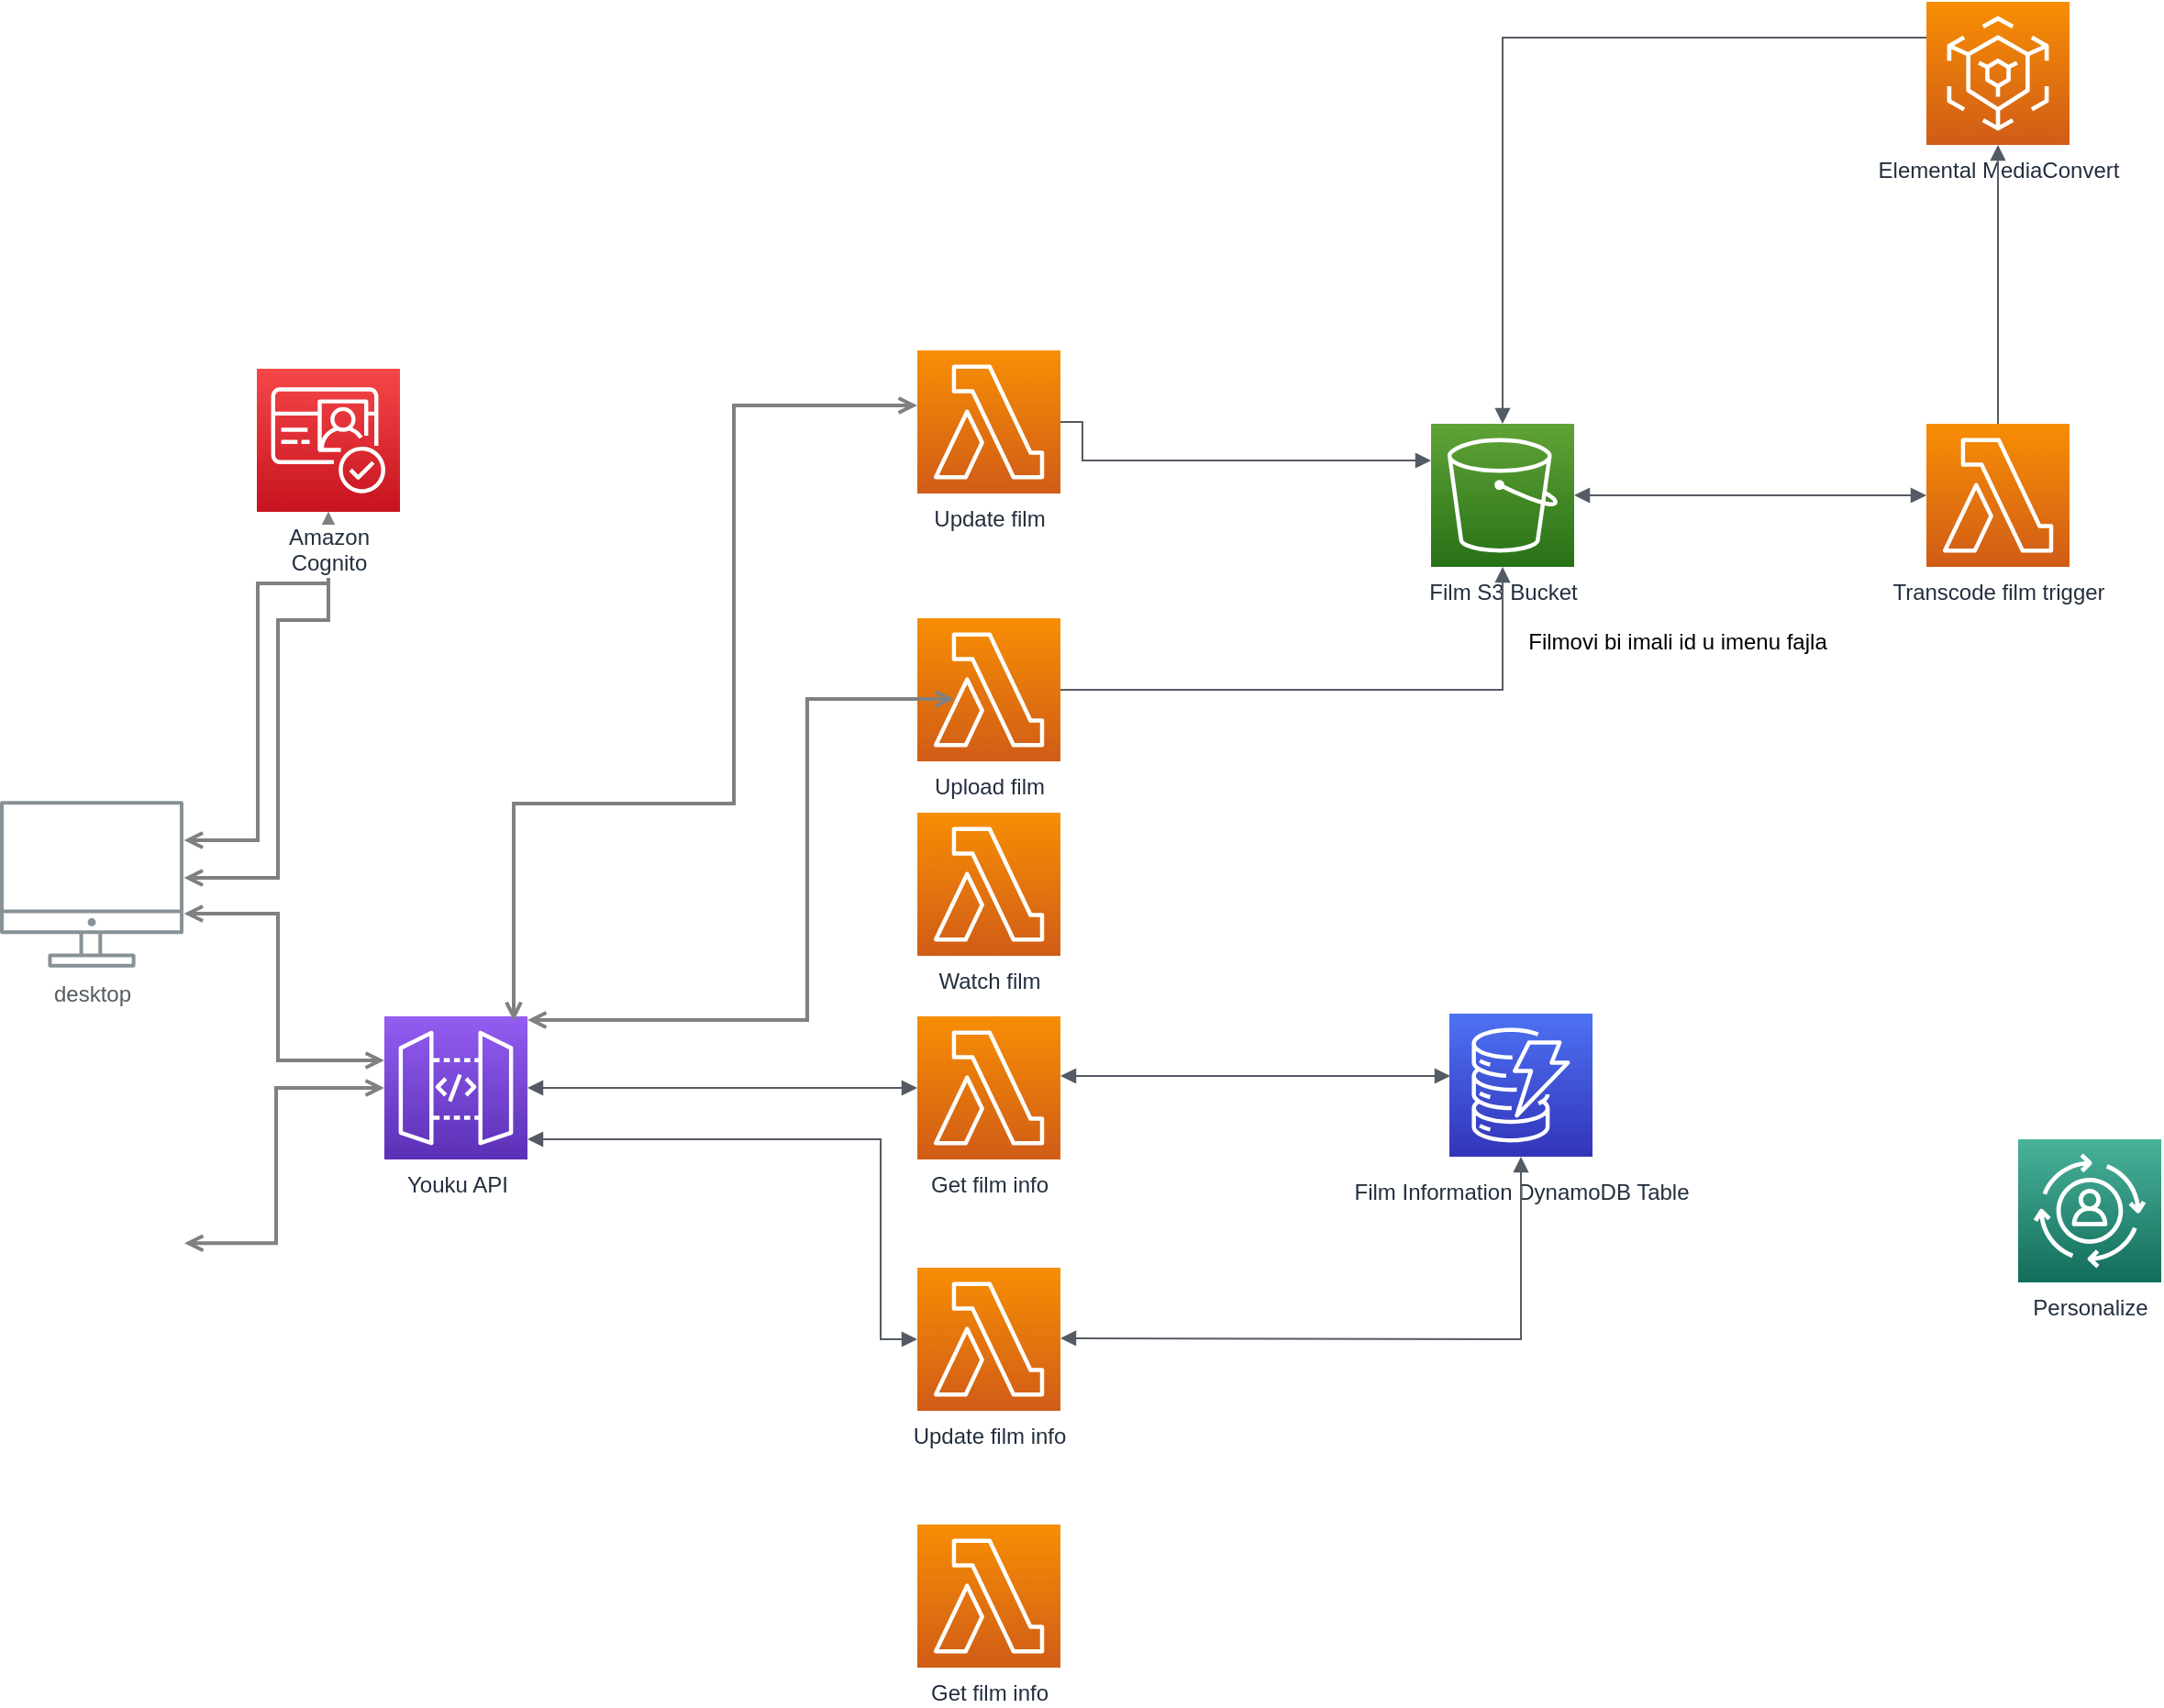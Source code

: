 <mxfile version="20.3.0" type="device"><diagram id="Ht1M8jgEwFfnCIfOTk4-" name="Page-1"><mxGraphModel dx="1414" dy="872" grid="1" gridSize="10" guides="1" tooltips="1" connect="1" arrows="1" fold="1" page="1" pageScale="1" pageWidth="1169" pageHeight="827" math="0" shadow="0"><root><mxCell id="0"/><mxCell id="1" parent="0"/><mxCell id="UEzPUAAOIrF-is8g5C7q-128" style="edgeStyle=orthogonalEdgeStyle;rounded=0;orthogonalLoop=1;jettySize=auto;html=1;startArrow=open;startFill=0;endArrow=open;endFill=0;strokeWidth=2;strokeColor=#808080;" parent="1" target="UEzPUAAOIrF-is8g5C7q-114" edge="1"><mxGeometry relative="1" as="geometry"><Array as="points"><mxPoint x="310.5" y="677"/><mxPoint x="310.5" y="592"/></Array><mxPoint x="260.5" y="676.6" as="sourcePoint"/></mxGeometry></mxCell><mxCell id="UEzPUAAOIrF-is8g5C7q-124" style="edgeStyle=orthogonalEdgeStyle;rounded=0;orthogonalLoop=1;jettySize=auto;html=1;startArrow=open;startFill=0;endArrow=open;endFill=0;strokeWidth=2;strokeColor=#808080;" parent="1" target="UEzPUAAOIrF-is8g5C7q-111" edge="1"><mxGeometry relative="1" as="geometry"><Array as="points"><mxPoint x="300.5" y="457"/><mxPoint x="300.5" y="317"/></Array><mxPoint x="260.285" y="457" as="sourcePoint"/></mxGeometry></mxCell><mxCell id="UEzPUAAOIrF-is8g5C7q-127" style="edgeStyle=orthogonalEdgeStyle;rounded=0;orthogonalLoop=1;jettySize=auto;html=1;startArrow=open;startFill=0;endArrow=open;endFill=0;strokeWidth=2;strokeColor=#808080;" parent="1" target="UEzPUAAOIrF-is8g5C7q-114" edge="1"><mxGeometry relative="1" as="geometry"><Array as="points"><mxPoint x="311.5" y="497"/><mxPoint x="311.5" y="577"/></Array><mxPoint x="260.285" y="497" as="sourcePoint"/></mxGeometry></mxCell><mxCell id="UEzPUAAOIrF-is8g5C7q-139" style="edgeStyle=orthogonalEdgeStyle;rounded=0;orthogonalLoop=1;jettySize=auto;html=1;startArrow=open;startFill=0;endArrow=open;endFill=0;strokeWidth=2;strokeColor=#808080;" parent="1" target="UEzPUAAOIrF-is8g5C7q-111" edge="1"><mxGeometry relative="1" as="geometry"><mxPoint x="260.285" y="477.5" as="sourcePoint"/><mxPoint x="422.5" y="339.529" as="targetPoint"/><Array as="points"><mxPoint x="311.5" y="477"/><mxPoint x="311.5" y="337"/></Array></mxGeometry></mxCell><mxCell id="UEzPUAAOIrF-is8g5C7q-111" value="Amazon &lt;br&gt;Cognito" style="outlineConnect=0;fontColor=#232F3E;gradientColor=#F54749;gradientDirection=north;fillColor=#C7131F;strokeColor=#ffffff;dashed=0;verticalLabelPosition=bottom;verticalAlign=top;align=center;html=1;fontSize=12;fontStyle=0;aspect=fixed;shape=mxgraph.aws4.resourceIcon;resIcon=mxgraph.aws4.cognito;labelBackgroundColor=#ffffff;" parent="1" vertex="1"><mxGeometry x="300" y="200" width="78" height="78" as="geometry"/></mxCell><mxCell id="UEzPUAAOIrF-is8g5C7q-114" value="Youku API" style="outlineConnect=0;fontColor=#232F3E;gradientColor=#945DF2;gradientDirection=north;fillColor=#5A30B5;strokeColor=#ffffff;dashed=0;verticalLabelPosition=bottom;verticalAlign=top;align=center;html=1;fontSize=12;fontStyle=0;aspect=fixed;shape=mxgraph.aws4.resourceIcon;resIcon=mxgraph.aws4.api_gateway;labelBackgroundColor=#ffffff;" parent="1" vertex="1"><mxGeometry x="369.5" y="553" width="78" height="78" as="geometry"/></mxCell><mxCell id="UEzPUAAOIrF-is8g5C7q-116" value="Film S3 Bucket" style="outlineConnect=0;fontColor=#232F3E;gradientColor=#60A337;gradientDirection=north;fillColor=#277116;strokeColor=#ffffff;dashed=0;verticalLabelPosition=bottom;verticalAlign=top;align=center;html=1;fontSize=12;fontStyle=0;aspect=fixed;shape=mxgraph.aws4.resourceIcon;resIcon=mxgraph.aws4.s3;labelBackgroundColor=#ffffff;" parent="1" vertex="1"><mxGeometry x="940.0" y="230" width="78" height="78" as="geometry"/></mxCell><mxCell id="UEzPUAAOIrF-is8g5C7q-119" value="Film Information DynamoDB Table" style="outlineConnect=0;fontColor=#232F3E;gradientColor=#4D72F3;gradientDirection=north;fillColor=#3334B9;strokeColor=#ffffff;dashed=0;verticalLabelPosition=bottom;verticalAlign=top;align=center;html=1;fontSize=12;fontStyle=0;aspect=fixed;shape=mxgraph.aws4.resourceIcon;resIcon=mxgraph.aws4.dynamodb;labelBackgroundColor=#ffffff;spacingTop=5;" parent="1" vertex="1"><mxGeometry x="950.0" y="551.5" width="78" height="78" as="geometry"/></mxCell><mxCell id="yuaP6LOSD4x99BNPUrEy-1" value="desktop" style="sketch=0;outlineConnect=0;gradientColor=none;fontColor=#545B64;strokeColor=none;fillColor=#879196;dashed=0;verticalLabelPosition=bottom;verticalAlign=top;align=center;html=1;fontSize=12;fontStyle=0;aspect=fixed;shape=mxgraph.aws4.illustration_desktop;pointerEvents=1" parent="1" vertex="1"><mxGeometry x="160" y="435.5" width="100" height="91" as="geometry"/></mxCell><mxCell id="yuaP6LOSD4x99BNPUrEy-2" value="Upload film" style="sketch=0;points=[[0,0,0],[0.25,0,0],[0.5,0,0],[0.75,0,0],[1,0,0],[0,1,0],[0.25,1,0],[0.5,1,0],[0.75,1,0],[1,1,0],[0,0.25,0],[0,0.5,0],[0,0.75,0],[1,0.25,0],[1,0.5,0],[1,0.75,0]];outlineConnect=0;fontColor=#232F3E;gradientColor=#F78E04;gradientDirection=north;fillColor=#D05C17;strokeColor=#ffffff;dashed=0;verticalLabelPosition=bottom;verticalAlign=top;align=center;html=1;fontSize=12;fontStyle=0;aspect=fixed;shape=mxgraph.aws4.resourceIcon;resIcon=mxgraph.aws4.lambda;" parent="1" vertex="1"><mxGeometry x="660" y="336" width="78" height="78" as="geometry"/></mxCell><mxCell id="yuaP6LOSD4x99BNPUrEy-4" style="edgeStyle=orthogonalEdgeStyle;rounded=0;orthogonalLoop=1;jettySize=auto;html=1;startArrow=open;startFill=0;endArrow=open;endFill=0;strokeWidth=2;strokeColor=#808080;" parent="1" source="UEzPUAAOIrF-is8g5C7q-114" edge="1"><mxGeometry relative="1" as="geometry"><Array as="points"><mxPoint x="600" y="555"/><mxPoint x="600" y="380"/><mxPoint x="680" y="380"/></Array><mxPoint x="460" y="585.5" as="sourcePoint"/><mxPoint x="680" y="380" as="targetPoint"/></mxGeometry></mxCell><mxCell id="yuaP6LOSD4x99BNPUrEy-6" value="Get film info" style="sketch=0;points=[[0,0,0],[0.25,0,0],[0.5,0,0],[0.75,0,0],[1,0,0],[0,1,0],[0.25,1,0],[0.5,1,0],[0.75,1,0],[1,1,0],[0,0.25,0],[0,0.5,0],[0,0.75,0],[1,0.25,0],[1,0.5,0],[1,0.75,0]];outlineConnect=0;fontColor=#232F3E;gradientColor=#F78E04;gradientDirection=north;fillColor=#D05C17;strokeColor=#ffffff;dashed=0;verticalLabelPosition=bottom;verticalAlign=top;align=center;html=1;fontSize=12;fontStyle=0;aspect=fixed;shape=mxgraph.aws4.resourceIcon;resIcon=mxgraph.aws4.lambda;" parent="1" vertex="1"><mxGeometry x="660" y="553" width="78" height="78" as="geometry"/></mxCell><mxCell id="yuaP6LOSD4x99BNPUrEy-7" value="" style="edgeStyle=orthogonalEdgeStyle;html=1;endArrow=block;elbow=vertical;startArrow=block;startFill=1;endFill=1;strokeColor=#545B64;rounded=0;" parent="1" source="UEzPUAAOIrF-is8g5C7q-114" target="yuaP6LOSD4x99BNPUrEy-6" edge="1"><mxGeometry width="100" relative="1" as="geometry"><mxPoint x="490" y="585.5" as="sourcePoint"/><mxPoint x="590" y="585.5" as="targetPoint"/></mxGeometry></mxCell><mxCell id="yuaP6LOSD4x99BNPUrEy-8" value="" style="edgeStyle=orthogonalEdgeStyle;html=1;endArrow=block;elbow=vertical;startArrow=block;startFill=1;endFill=1;strokeColor=#545B64;rounded=0;" parent="1" edge="1"><mxGeometry width="100" relative="1" as="geometry"><mxPoint x="738" y="585.5" as="sourcePoint"/><mxPoint x="950.5" y="585.5" as="targetPoint"/></mxGeometry></mxCell><mxCell id="yuaP6LOSD4x99BNPUrEy-9" value="Update film" style="sketch=0;points=[[0,0,0],[0.25,0,0],[0.5,0,0],[0.75,0,0],[1,0,0],[0,1,0],[0.25,1,0],[0.5,1,0],[0.75,1,0],[1,1,0],[0,0.25,0],[0,0.5,0],[0,0.75,0],[1,0.25,0],[1,0.5,0],[1,0.75,0]];outlineConnect=0;fontColor=#232F3E;gradientColor=#F78E04;gradientDirection=north;fillColor=#D05C17;strokeColor=#ffffff;dashed=0;verticalLabelPosition=bottom;verticalAlign=top;align=center;html=1;fontSize=12;fontStyle=0;aspect=fixed;shape=mxgraph.aws4.resourceIcon;resIcon=mxgraph.aws4.lambda;" parent="1" vertex="1"><mxGeometry x="660" y="190" width="78" height="78" as="geometry"/></mxCell><mxCell id="yuaP6LOSD4x99BNPUrEy-11" style="edgeStyle=orthogonalEdgeStyle;rounded=0;orthogonalLoop=1;jettySize=auto;html=1;startArrow=open;startFill=0;endArrow=open;endFill=0;strokeWidth=2;strokeColor=#808080;" parent="1" edge="1"><mxGeometry relative="1" as="geometry"><Array as="points"><mxPoint x="440" y="437"/><mxPoint x="560" y="437"/><mxPoint x="560" y="220"/><mxPoint x="660" y="220"/></Array><mxPoint x="440" y="555.5" as="sourcePoint"/><mxPoint x="660" y="220" as="targetPoint"/></mxGeometry></mxCell><mxCell id="yuaP6LOSD4x99BNPUrEy-14" value="Transcode film trigger" style="sketch=0;points=[[0,0,0],[0.25,0,0],[0.5,0,0],[0.75,0,0],[1,0,0],[0,1,0],[0.25,1,0],[0.5,1,0],[0.75,1,0],[1,1,0],[0,0.25,0],[0,0.5,0],[0,0.75,0],[1,0.25,0],[1,0.5,0],[1,0.75,0]];outlineConnect=0;fontColor=#232F3E;gradientColor=#F78E04;gradientDirection=north;fillColor=#D05C17;strokeColor=#ffffff;dashed=0;verticalLabelPosition=bottom;verticalAlign=top;align=center;html=1;fontSize=12;fontStyle=0;aspect=fixed;shape=mxgraph.aws4.resourceIcon;resIcon=mxgraph.aws4.lambda;" parent="1" vertex="1"><mxGeometry x="1210" y="230" width="78" height="78" as="geometry"/></mxCell><mxCell id="yuaP6LOSD4x99BNPUrEy-15" value="" style="edgeStyle=orthogonalEdgeStyle;html=1;endArrow=block;elbow=vertical;startArrow=block;startFill=1;endFill=1;strokeColor=#545B64;rounded=0;" parent="1" source="UEzPUAAOIrF-is8g5C7q-116" target="yuaP6LOSD4x99BNPUrEy-14" edge="1"><mxGeometry width="100" relative="1" as="geometry"><mxPoint x="1060" y="275.5" as="sourcePoint"/><mxPoint x="1160" y="275.5" as="targetPoint"/></mxGeometry></mxCell><mxCell id="yuaP6LOSD4x99BNPUrEy-17" value="" style="edgeStyle=orthogonalEdgeStyle;html=1;endArrow=block;elbow=vertical;startArrow=none;endFill=1;strokeColor=#545B64;rounded=0;exitX=1;exitY=0.5;exitDx=0;exitDy=0;exitPerimeter=0;" parent="1" source="yuaP6LOSD4x99BNPUrEy-2" target="UEzPUAAOIrF-is8g5C7q-116" edge="1"><mxGeometry width="100" relative="1" as="geometry"><mxPoint x="780" y="405.5" as="sourcePoint"/><mxPoint x="880" y="405.5" as="targetPoint"/></mxGeometry></mxCell><mxCell id="yuaP6LOSD4x99BNPUrEy-18" value="" style="edgeStyle=orthogonalEdgeStyle;html=1;endArrow=block;elbow=vertical;startArrow=none;endFill=1;strokeColor=#545B64;rounded=0;exitX=1;exitY=0.5;exitDx=0;exitDy=0;exitPerimeter=0;" parent="1" source="yuaP6LOSD4x99BNPUrEy-9" target="UEzPUAAOIrF-is8g5C7q-116" edge="1"><mxGeometry width="100" relative="1" as="geometry"><mxPoint x="740" y="275.5" as="sourcePoint"/><mxPoint x="840" y="275.5" as="targetPoint"/><Array as="points"><mxPoint x="750" y="229"/><mxPoint x="750" y="250"/></Array></mxGeometry></mxCell><mxCell id="yuaP6LOSD4x99BNPUrEy-19" value="Elemental MediaConvert" style="sketch=0;points=[[0,0,0],[0.25,0,0],[0.5,0,0],[0.75,0,0],[1,0,0],[0,1,0],[0.25,1,0],[0.5,1,0],[0.75,1,0],[1,1,0],[0,0.25,0],[0,0.5,0],[0,0.75,0],[1,0.25,0],[1,0.5,0],[1,0.75,0]];outlineConnect=0;fontColor=#232F3E;gradientColor=#F78E04;gradientDirection=north;fillColor=#D05C17;strokeColor=#ffffff;dashed=0;verticalLabelPosition=bottom;verticalAlign=top;align=center;html=1;fontSize=12;fontStyle=0;aspect=fixed;shape=mxgraph.aws4.resourceIcon;resIcon=mxgraph.aws4.elemental_mediaconvert;" parent="1" vertex="1"><mxGeometry x="1210" width="78" height="78" as="geometry"/></mxCell><mxCell id="yuaP6LOSD4x99BNPUrEy-20" value="" style="edgeStyle=orthogonalEdgeStyle;html=1;endArrow=block;elbow=vertical;startArrow=none;endFill=1;strokeColor=#545B64;rounded=0;exitX=0.5;exitY=0;exitDx=0;exitDy=0;exitPerimeter=0;entryX=0.5;entryY=1;entryDx=0;entryDy=0;entryPerimeter=0;" parent="1" source="yuaP6LOSD4x99BNPUrEy-14" target="yuaP6LOSD4x99BNPUrEy-19" edge="1"><mxGeometry width="100" relative="1" as="geometry"><mxPoint x="1180" y="150" as="sourcePoint"/><mxPoint x="1280" y="150" as="targetPoint"/></mxGeometry></mxCell><mxCell id="yuaP6LOSD4x99BNPUrEy-21" value="" style="edgeStyle=orthogonalEdgeStyle;html=1;endArrow=block;elbow=vertical;startArrow=none;endFill=1;strokeColor=#545B64;rounded=0;exitX=0;exitY=0.25;exitDx=0;exitDy=0;exitPerimeter=0;" parent="1" source="yuaP6LOSD4x99BNPUrEy-19" target="UEzPUAAOIrF-is8g5C7q-116" edge="1"><mxGeometry width="100" relative="1" as="geometry"><mxPoint x="1110" y="50" as="sourcePoint"/><mxPoint x="1210" y="50" as="targetPoint"/><Array as="points"><mxPoint x="979" y="19"/></Array></mxGeometry></mxCell><mxCell id="yuaP6LOSD4x99BNPUrEy-22" value="Filmovi bi imali id u imenu fajla" style="text;html=1;align=center;verticalAlign=middle;resizable=0;points=[];autosize=1;strokeColor=none;fillColor=none;" parent="1" vertex="1"><mxGeometry x="979" y="333.5" width="190" height="30" as="geometry"/></mxCell><mxCell id="yuaP6LOSD4x99BNPUrEy-23" value="Update film info" style="sketch=0;points=[[0,0,0],[0.25,0,0],[0.5,0,0],[0.75,0,0],[1,0,0],[0,1,0],[0.25,1,0],[0.5,1,0],[0.75,1,0],[1,1,0],[0,0.25,0],[0,0.5,0],[0,0.75,0],[1,0.25,0],[1,0.5,0],[1,0.75,0]];outlineConnect=0;fontColor=#232F3E;gradientColor=#F78E04;gradientDirection=north;fillColor=#D05C17;strokeColor=#ffffff;dashed=0;verticalLabelPosition=bottom;verticalAlign=top;align=center;html=1;fontSize=12;fontStyle=0;aspect=fixed;shape=mxgraph.aws4.resourceIcon;resIcon=mxgraph.aws4.lambda;" parent="1" vertex="1"><mxGeometry x="660" y="690" width="78" height="78" as="geometry"/></mxCell><mxCell id="yuaP6LOSD4x99BNPUrEy-24" value="" style="edgeStyle=orthogonalEdgeStyle;html=1;endArrow=block;elbow=vertical;startArrow=block;startFill=1;endFill=1;strokeColor=#545B64;rounded=0;entryX=0;entryY=0.5;entryDx=0;entryDy=0;entryPerimeter=0;" parent="1" source="UEzPUAAOIrF-is8g5C7q-114" target="yuaP6LOSD4x99BNPUrEy-23" edge="1"><mxGeometry width="100" relative="1" as="geometry"><mxPoint x="440" y="640" as="sourcePoint"/><mxPoint x="660" y="660" as="targetPoint"/><Array as="points"><mxPoint x="640" y="620"/><mxPoint x="640" y="729"/></Array></mxGeometry></mxCell><mxCell id="yuaP6LOSD4x99BNPUrEy-25" value="" style="edgeStyle=orthogonalEdgeStyle;html=1;endArrow=block;elbow=vertical;startArrow=block;startFill=1;endFill=1;strokeColor=#545B64;rounded=0;" parent="1" target="UEzPUAAOIrF-is8g5C7q-119" edge="1"><mxGeometry width="100" relative="1" as="geometry"><mxPoint x="738" y="728.47" as="sourcePoint"/><mxPoint x="950.5" y="728.47" as="targetPoint"/></mxGeometry></mxCell><mxCell id="yuaP6LOSD4x99BNPUrEy-26" value="Personalize" style="sketch=0;points=[[0,0,0],[0.25,0,0],[0.5,0,0],[0.75,0,0],[1,0,0],[0,1,0],[0.25,1,0],[0.5,1,0],[0.75,1,0],[1,1,0],[0,0.25,0],[0,0.5,0],[0,0.75,0],[1,0.25,0],[1,0.5,0],[1,0.75,0]];outlineConnect=0;fontColor=#232F3E;gradientColor=#4AB29A;gradientDirection=north;fillColor=#116D5B;strokeColor=#ffffff;dashed=0;verticalLabelPosition=bottom;verticalAlign=top;align=center;html=1;fontSize=12;fontStyle=0;aspect=fixed;shape=mxgraph.aws4.resourceIcon;resIcon=mxgraph.aws4.personalize;" parent="1" vertex="1"><mxGeometry x="1260" y="620" width="78" height="78" as="geometry"/></mxCell><mxCell id="yuaP6LOSD4x99BNPUrEy-27" value="Get film info" style="sketch=0;points=[[0,0,0],[0.25,0,0],[0.5,0,0],[0.75,0,0],[1,0,0],[0,1,0],[0.25,1,0],[0.5,1,0],[0.75,1,0],[1,1,0],[0,0.25,0],[0,0.5,0],[0,0.75,0],[1,0.25,0],[1,0.5,0],[1,0.75,0]];outlineConnect=0;fontColor=#232F3E;gradientColor=#F78E04;gradientDirection=north;fillColor=#D05C17;strokeColor=#ffffff;dashed=0;verticalLabelPosition=bottom;verticalAlign=top;align=center;html=1;fontSize=12;fontStyle=0;aspect=fixed;shape=mxgraph.aws4.resourceIcon;resIcon=mxgraph.aws4.lambda;" parent="1" vertex="1"><mxGeometry x="660" y="830" width="78" height="78" as="geometry"/></mxCell><mxCell id="yuaP6LOSD4x99BNPUrEy-28" value="Watch film" style="sketch=0;points=[[0,0,0],[0.25,0,0],[0.5,0,0],[0.75,0,0],[1,0,0],[0,1,0],[0.25,1,0],[0.5,1,0],[0.75,1,0],[1,1,0],[0,0.25,0],[0,0.5,0],[0,0.75,0],[1,0.25,0],[1,0.5,0],[1,0.75,0]];outlineConnect=0;fontColor=#232F3E;gradientColor=#F78E04;gradientDirection=north;fillColor=#D05C17;strokeColor=#ffffff;dashed=0;verticalLabelPosition=bottom;verticalAlign=top;align=center;html=1;fontSize=12;fontStyle=0;aspect=fixed;shape=mxgraph.aws4.resourceIcon;resIcon=mxgraph.aws4.lambda;" parent="1" vertex="1"><mxGeometry x="660" y="442" width="78" height="78" as="geometry"/></mxCell></root></mxGraphModel></diagram></mxfile>